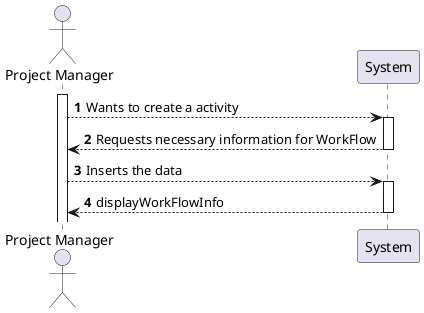 @startuml
autonumber

actor "Project Manager" as PM
participant "System" as UI

activate PM
PM --> UI : Wants to create a activity
activate UI
    UI --> PM : Requests necessary information for WorkFlow
deactivate UI
PM --> UI : Inserts the data
activate UI
UI --> PM : displayWorkFlowInfo
deactivate UI

@enduml
